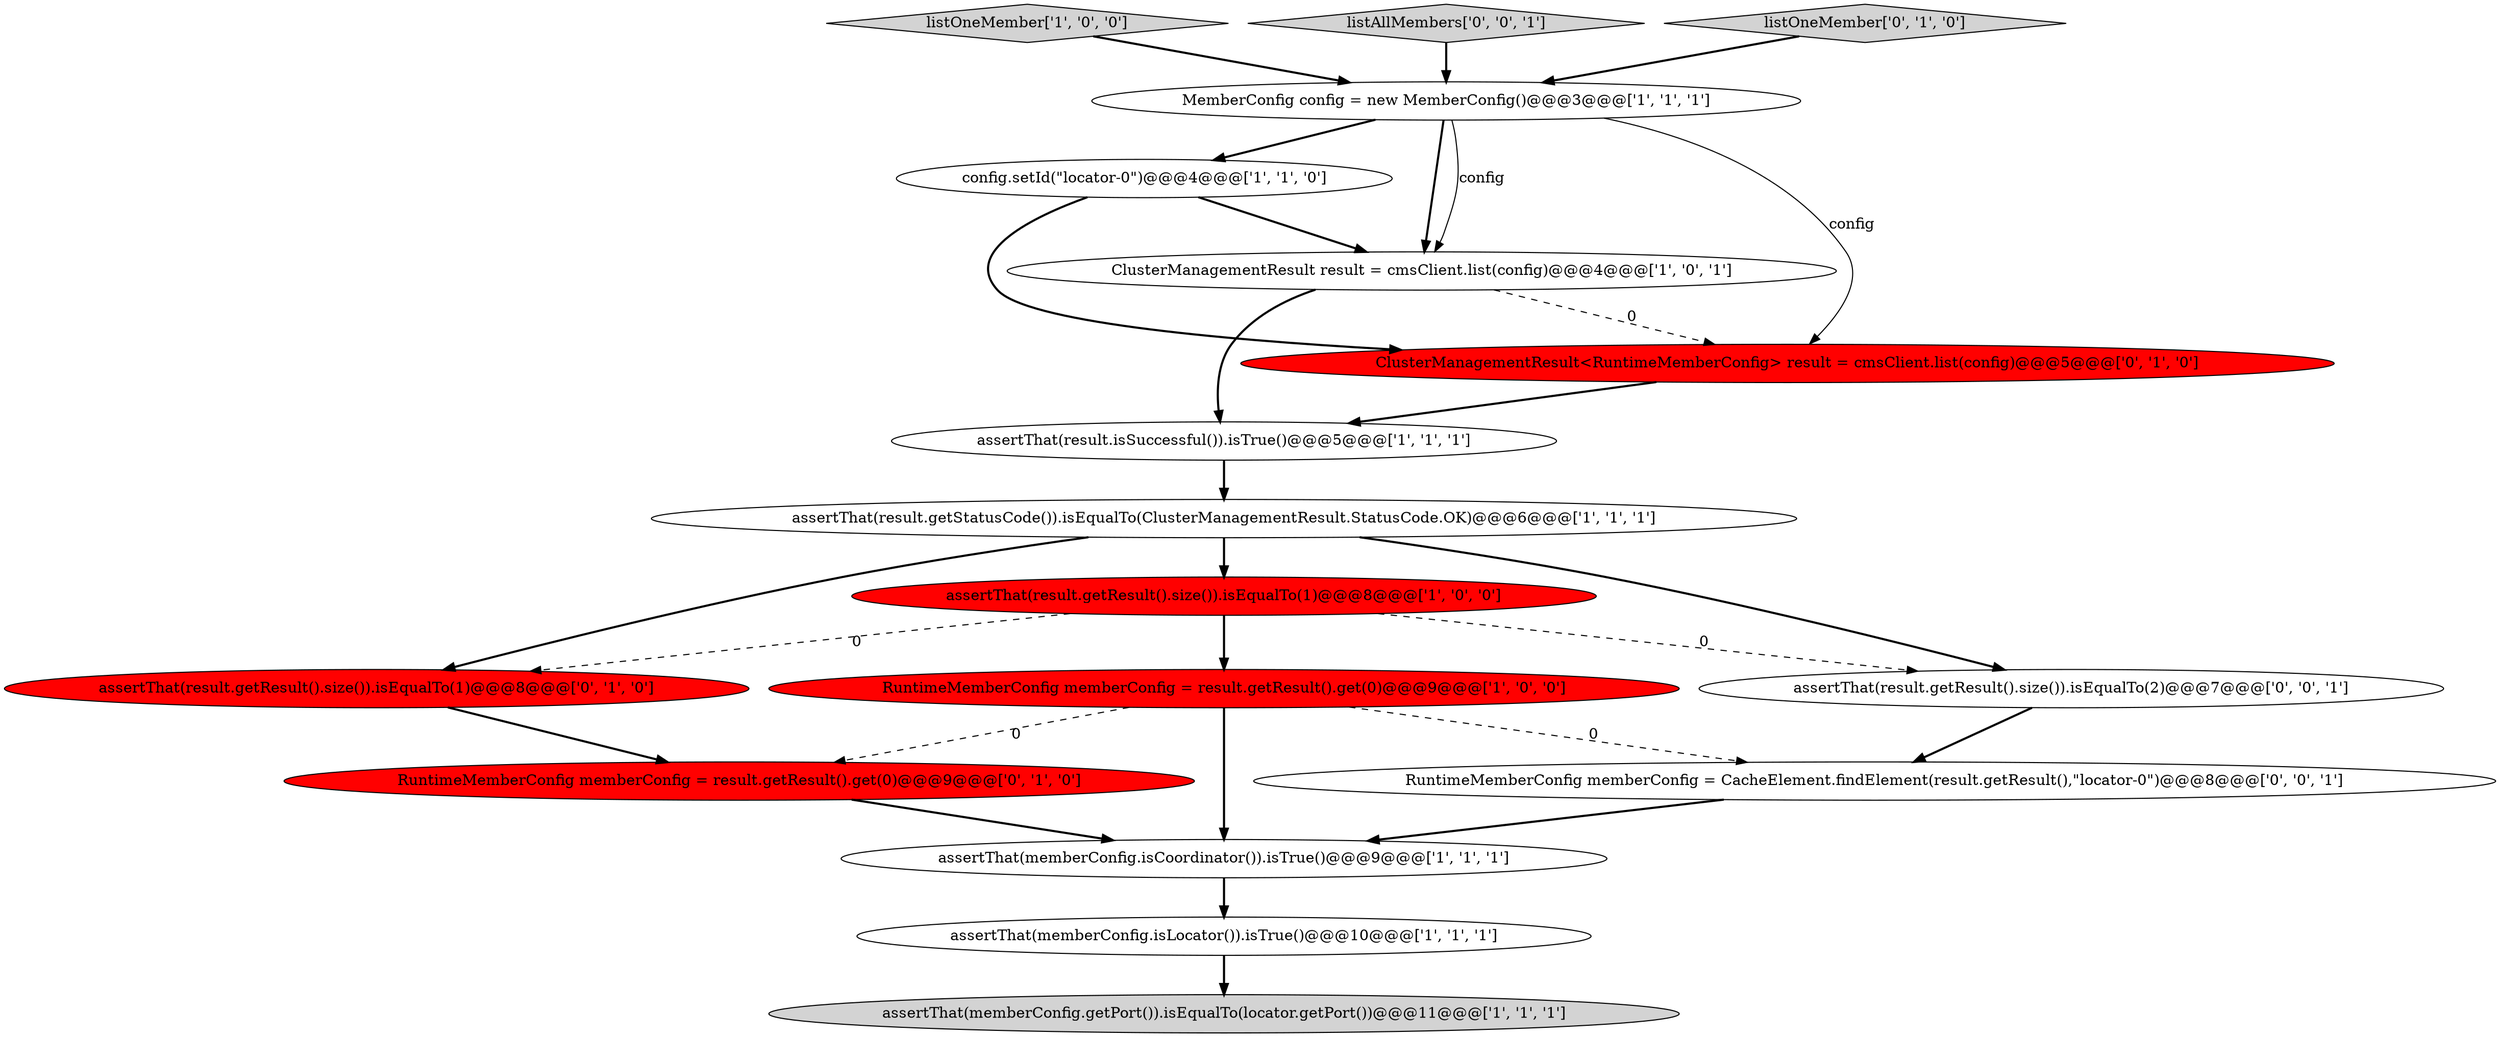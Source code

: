 digraph {
2 [style = filled, label = "ClusterManagementResult result = cmsClient.list(config)@@@4@@@['1', '0', '1']", fillcolor = white, shape = ellipse image = "AAA0AAABBB1BBB"];
5 [style = filled, label = "assertThat(result.getStatusCode()).isEqualTo(ClusterManagementResult.StatusCode.OK)@@@6@@@['1', '1', '1']", fillcolor = white, shape = ellipse image = "AAA0AAABBB1BBB"];
10 [style = filled, label = "assertThat(result.getResult().size()).isEqualTo(1)@@@8@@@['1', '0', '0']", fillcolor = red, shape = ellipse image = "AAA1AAABBB1BBB"];
3 [style = filled, label = "listOneMember['1', '0', '0']", fillcolor = lightgray, shape = diamond image = "AAA0AAABBB1BBB"];
15 [style = filled, label = "RuntimeMemberConfig memberConfig = CacheElement.findElement(result.getResult(),\"locator-0\")@@@8@@@['0', '0', '1']", fillcolor = white, shape = ellipse image = "AAA0AAABBB3BBB"];
16 [style = filled, label = "listAllMembers['0', '0', '1']", fillcolor = lightgray, shape = diamond image = "AAA0AAABBB3BBB"];
0 [style = filled, label = "assertThat(memberConfig.isLocator()).isTrue()@@@10@@@['1', '1', '1']", fillcolor = white, shape = ellipse image = "AAA0AAABBB1BBB"];
11 [style = filled, label = "RuntimeMemberConfig memberConfig = result.getResult().get(0)@@@9@@@['0', '1', '0']", fillcolor = red, shape = ellipse image = "AAA1AAABBB2BBB"];
1 [style = filled, label = "assertThat(memberConfig.isCoordinator()).isTrue()@@@9@@@['1', '1', '1']", fillcolor = white, shape = ellipse image = "AAA0AAABBB1BBB"];
7 [style = filled, label = "assertThat(result.isSuccessful()).isTrue()@@@5@@@['1', '1', '1']", fillcolor = white, shape = ellipse image = "AAA0AAABBB1BBB"];
13 [style = filled, label = "listOneMember['0', '1', '0']", fillcolor = lightgray, shape = diamond image = "AAA0AAABBB2BBB"];
14 [style = filled, label = "ClusterManagementResult<RuntimeMemberConfig> result = cmsClient.list(config)@@@5@@@['0', '1', '0']", fillcolor = red, shape = ellipse image = "AAA1AAABBB2BBB"];
12 [style = filled, label = "assertThat(result.getResult().size()).isEqualTo(1)@@@8@@@['0', '1', '0']", fillcolor = red, shape = ellipse image = "AAA1AAABBB2BBB"];
8 [style = filled, label = "MemberConfig config = new MemberConfig()@@@3@@@['1', '1', '1']", fillcolor = white, shape = ellipse image = "AAA0AAABBB1BBB"];
6 [style = filled, label = "config.setId(\"locator-0\")@@@4@@@['1', '1', '0']", fillcolor = white, shape = ellipse image = "AAA0AAABBB1BBB"];
4 [style = filled, label = "RuntimeMemberConfig memberConfig = result.getResult().get(0)@@@9@@@['1', '0', '0']", fillcolor = red, shape = ellipse image = "AAA1AAABBB1BBB"];
9 [style = filled, label = "assertThat(memberConfig.getPort()).isEqualTo(locator.getPort())@@@11@@@['1', '1', '1']", fillcolor = lightgray, shape = ellipse image = "AAA0AAABBB1BBB"];
17 [style = filled, label = "assertThat(result.getResult().size()).isEqualTo(2)@@@7@@@['0', '0', '1']", fillcolor = white, shape = ellipse image = "AAA0AAABBB3BBB"];
5->10 [style = bold, label=""];
0->9 [style = bold, label=""];
16->8 [style = bold, label=""];
11->1 [style = bold, label=""];
12->11 [style = bold, label=""];
8->14 [style = solid, label="config"];
10->12 [style = dashed, label="0"];
8->6 [style = bold, label=""];
1->0 [style = bold, label=""];
5->17 [style = bold, label=""];
14->7 [style = bold, label=""];
6->2 [style = bold, label=""];
6->14 [style = bold, label=""];
7->5 [style = bold, label=""];
2->14 [style = dashed, label="0"];
8->2 [style = bold, label=""];
5->12 [style = bold, label=""];
4->15 [style = dashed, label="0"];
3->8 [style = bold, label=""];
17->15 [style = bold, label=""];
10->17 [style = dashed, label="0"];
10->4 [style = bold, label=""];
4->1 [style = bold, label=""];
2->7 [style = bold, label=""];
4->11 [style = dashed, label="0"];
13->8 [style = bold, label=""];
8->2 [style = solid, label="config"];
15->1 [style = bold, label=""];
}
